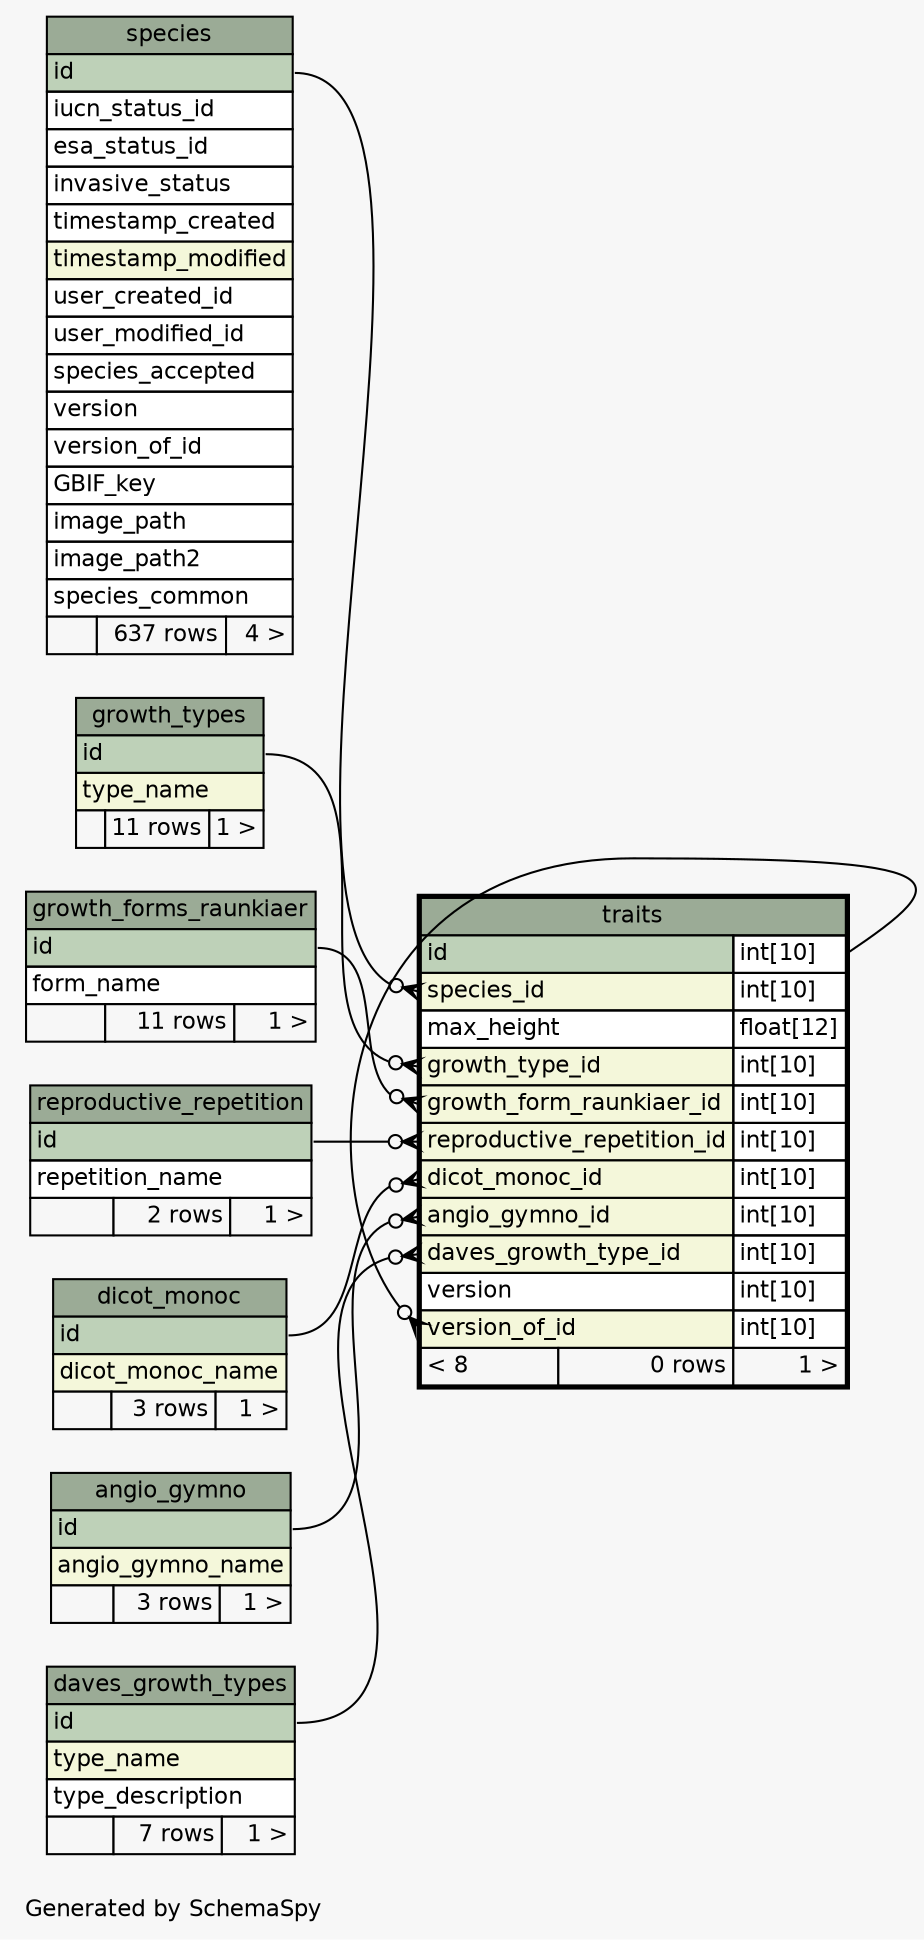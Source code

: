 // dot 2.38.0 on Mac OS X 10.11.5
// SchemaSpy rev 590
digraph "oneDegreeRelationshipsDiagram" {
  graph [
    rankdir="RL"
    bgcolor="#f7f7f7"
    label="\nGenerated by SchemaSpy"
    labeljust="l"
    nodesep="0.18"
    ranksep="0.46"
    fontname="Helvetica"
    fontsize="11"
  ];
  node [
    fontname="Helvetica"
    fontsize="11"
    shape="plaintext"
  ];
  edge [
    arrowsize="0.8"
  ];
  "traits":"angio_gymno_id":w -> "angio_gymno":"id":e [arrowhead=none dir=back arrowtail=crowodot];
  "traits":"daves_growth_type_id":w -> "daves_growth_types":"id":e [arrowhead=none dir=back arrowtail=crowodot];
  "traits":"dicot_monoc_id":w -> "dicot_monoc":"id":e [arrowhead=none dir=back arrowtail=crowodot];
  "traits":"growth_form_raunkiaer_id":w -> "growth_forms_raunkiaer":"id":e [arrowhead=none dir=back arrowtail=crowodot];
  "traits":"growth_type_id":w -> "growth_types":"id":e [arrowhead=none dir=back arrowtail=crowodot];
  "traits":"reproductive_repetition_id":w -> "reproductive_repetition":"id":e [arrowhead=none dir=back arrowtail=crowodot];
  "traits":"species_id":w -> "species":"id":e [arrowhead=none dir=back arrowtail=crowodot];
  "traits":"version_of_id":w -> "traits":"id.type":e [arrowhead=none dir=back arrowtail=crowodot];
  "angio_gymno" [
    label=<
    <TABLE BORDER="0" CELLBORDER="1" CELLSPACING="0" BGCOLOR="#ffffff">
      <TR><TD COLSPAN="3" BGCOLOR="#9bab96" ALIGN="CENTER">angio_gymno</TD></TR>
      <TR><TD PORT="id" COLSPAN="3" BGCOLOR="#bed1b8" ALIGN="LEFT">id</TD></TR>
      <TR><TD PORT="angio_gymno_name" COLSPAN="3" BGCOLOR="#f4f7da" ALIGN="LEFT">angio_gymno_name</TD></TR>
      <TR><TD ALIGN="LEFT" BGCOLOR="#f7f7f7">  </TD><TD ALIGN="RIGHT" BGCOLOR="#f7f7f7">3 rows</TD><TD ALIGN="RIGHT" BGCOLOR="#f7f7f7">1 &gt;</TD></TR>
    </TABLE>>
    URL="angio_gymno.html"
    tooltip="angio_gymno"
  ];
  "daves_growth_types" [
    label=<
    <TABLE BORDER="0" CELLBORDER="1" CELLSPACING="0" BGCOLOR="#ffffff">
      <TR><TD COLSPAN="3" BGCOLOR="#9bab96" ALIGN="CENTER">daves_growth_types</TD></TR>
      <TR><TD PORT="id" COLSPAN="3" BGCOLOR="#bed1b8" ALIGN="LEFT">id</TD></TR>
      <TR><TD PORT="type_name" COLSPAN="3" BGCOLOR="#f4f7da" ALIGN="LEFT">type_name</TD></TR>
      <TR><TD PORT="type_description" COLSPAN="3" ALIGN="LEFT">type_description</TD></TR>
      <TR><TD ALIGN="LEFT" BGCOLOR="#f7f7f7">  </TD><TD ALIGN="RIGHT" BGCOLOR="#f7f7f7">7 rows</TD><TD ALIGN="RIGHT" BGCOLOR="#f7f7f7">1 &gt;</TD></TR>
    </TABLE>>
    URL="daves_growth_types.html"
    tooltip="daves_growth_types"
  ];
  "dicot_monoc" [
    label=<
    <TABLE BORDER="0" CELLBORDER="1" CELLSPACING="0" BGCOLOR="#ffffff">
      <TR><TD COLSPAN="3" BGCOLOR="#9bab96" ALIGN="CENTER">dicot_monoc</TD></TR>
      <TR><TD PORT="id" COLSPAN="3" BGCOLOR="#bed1b8" ALIGN="LEFT">id</TD></TR>
      <TR><TD PORT="dicot_monoc_name" COLSPAN="3" BGCOLOR="#f4f7da" ALIGN="LEFT">dicot_monoc_name</TD></TR>
      <TR><TD ALIGN="LEFT" BGCOLOR="#f7f7f7">  </TD><TD ALIGN="RIGHT" BGCOLOR="#f7f7f7">3 rows</TD><TD ALIGN="RIGHT" BGCOLOR="#f7f7f7">1 &gt;</TD></TR>
    </TABLE>>
    URL="dicot_monoc.html"
    tooltip="dicot_monoc"
  ];
  "growth_forms_raunkiaer" [
    label=<
    <TABLE BORDER="0" CELLBORDER="1" CELLSPACING="0" BGCOLOR="#ffffff">
      <TR><TD COLSPAN="3" BGCOLOR="#9bab96" ALIGN="CENTER">growth_forms_raunkiaer</TD></TR>
      <TR><TD PORT="id" COLSPAN="3" BGCOLOR="#bed1b8" ALIGN="LEFT">id</TD></TR>
      <TR><TD PORT="form_name" COLSPAN="3" ALIGN="LEFT">form_name</TD></TR>
      <TR><TD ALIGN="LEFT" BGCOLOR="#f7f7f7">  </TD><TD ALIGN="RIGHT" BGCOLOR="#f7f7f7">11 rows</TD><TD ALIGN="RIGHT" BGCOLOR="#f7f7f7">1 &gt;</TD></TR>
    </TABLE>>
    URL="growth_forms_raunkiaer.html"
    tooltip="growth_forms_raunkiaer"
  ];
  "growth_types" [
    label=<
    <TABLE BORDER="0" CELLBORDER="1" CELLSPACING="0" BGCOLOR="#ffffff">
      <TR><TD COLSPAN="3" BGCOLOR="#9bab96" ALIGN="CENTER">growth_types</TD></TR>
      <TR><TD PORT="id" COLSPAN="3" BGCOLOR="#bed1b8" ALIGN="LEFT">id</TD></TR>
      <TR><TD PORT="type_name" COLSPAN="3" BGCOLOR="#f4f7da" ALIGN="LEFT">type_name</TD></TR>
      <TR><TD ALIGN="LEFT" BGCOLOR="#f7f7f7">  </TD><TD ALIGN="RIGHT" BGCOLOR="#f7f7f7">11 rows</TD><TD ALIGN="RIGHT" BGCOLOR="#f7f7f7">1 &gt;</TD></TR>
    </TABLE>>
    URL="growth_types.html"
    tooltip="growth_types"
  ];
  "reproductive_repetition" [
    label=<
    <TABLE BORDER="0" CELLBORDER="1" CELLSPACING="0" BGCOLOR="#ffffff">
      <TR><TD COLSPAN="3" BGCOLOR="#9bab96" ALIGN="CENTER">reproductive_repetition</TD></TR>
      <TR><TD PORT="id" COLSPAN="3" BGCOLOR="#bed1b8" ALIGN="LEFT">id</TD></TR>
      <TR><TD PORT="repetition_name" COLSPAN="3" ALIGN="LEFT">repetition_name</TD></TR>
      <TR><TD ALIGN="LEFT" BGCOLOR="#f7f7f7">  </TD><TD ALIGN="RIGHT" BGCOLOR="#f7f7f7">2 rows</TD><TD ALIGN="RIGHT" BGCOLOR="#f7f7f7">1 &gt;</TD></TR>
    </TABLE>>
    URL="reproductive_repetition.html"
    tooltip="reproductive_repetition"
  ];
  "species" [
    label=<
    <TABLE BORDER="0" CELLBORDER="1" CELLSPACING="0" BGCOLOR="#ffffff">
      <TR><TD COLSPAN="3" BGCOLOR="#9bab96" ALIGN="CENTER">species</TD></TR>
      <TR><TD PORT="id" COLSPAN="3" BGCOLOR="#bed1b8" ALIGN="LEFT">id</TD></TR>
      <TR><TD PORT="iucn_status_id" COLSPAN="3" ALIGN="LEFT">iucn_status_id</TD></TR>
      <TR><TD PORT="esa_status_id" COLSPAN="3" ALIGN="LEFT">esa_status_id</TD></TR>
      <TR><TD PORT="invasive_status" COLSPAN="3" ALIGN="LEFT">invasive_status</TD></TR>
      <TR><TD PORT="timestamp_created" COLSPAN="3" ALIGN="LEFT">timestamp_created</TD></TR>
      <TR><TD PORT="timestamp_modified" COLSPAN="3" BGCOLOR="#f4f7da" ALIGN="LEFT">timestamp_modified</TD></TR>
      <TR><TD PORT="user_created_id" COLSPAN="3" ALIGN="LEFT">user_created_id</TD></TR>
      <TR><TD PORT="user_modified_id" COLSPAN="3" ALIGN="LEFT">user_modified_id</TD></TR>
      <TR><TD PORT="species_accepted" COLSPAN="3" ALIGN="LEFT">species_accepted</TD></TR>
      <TR><TD PORT="version" COLSPAN="3" ALIGN="LEFT">version</TD></TR>
      <TR><TD PORT="version_of_id" COLSPAN="3" ALIGN="LEFT">version_of_id</TD></TR>
      <TR><TD PORT="GBIF_key" COLSPAN="3" ALIGN="LEFT">GBIF_key</TD></TR>
      <TR><TD PORT="image_path" COLSPAN="3" ALIGN="LEFT">image_path</TD></TR>
      <TR><TD PORT="image_path2" COLSPAN="3" ALIGN="LEFT">image_path2</TD></TR>
      <TR><TD PORT="species_common" COLSPAN="3" ALIGN="LEFT">species_common</TD></TR>
      <TR><TD ALIGN="LEFT" BGCOLOR="#f7f7f7">  </TD><TD ALIGN="RIGHT" BGCOLOR="#f7f7f7">637 rows</TD><TD ALIGN="RIGHT" BGCOLOR="#f7f7f7">4 &gt;</TD></TR>
    </TABLE>>
    URL="species.html"
    tooltip="species"
  ];
  "traits" [
    label=<
    <TABLE BORDER="2" CELLBORDER="1" CELLSPACING="0" BGCOLOR="#ffffff">
      <TR><TD COLSPAN="3" BGCOLOR="#9bab96" ALIGN="CENTER">traits</TD></TR>
      <TR><TD PORT="id" COLSPAN="2" BGCOLOR="#bed1b8" ALIGN="LEFT">id</TD><TD PORT="id.type" ALIGN="LEFT">int[10]</TD></TR>
      <TR><TD PORT="species_id" COLSPAN="2" BGCOLOR="#f4f7da" ALIGN="LEFT">species_id</TD><TD PORT="species_id.type" ALIGN="LEFT">int[10]</TD></TR>
      <TR><TD PORT="max_height" COLSPAN="2" ALIGN="LEFT">max_height</TD><TD PORT="max_height.type" ALIGN="LEFT">float[12]</TD></TR>
      <TR><TD PORT="growth_type_id" COLSPAN="2" BGCOLOR="#f4f7da" ALIGN="LEFT">growth_type_id</TD><TD PORT="growth_type_id.type" ALIGN="LEFT">int[10]</TD></TR>
      <TR><TD PORT="growth_form_raunkiaer_id" COLSPAN="2" BGCOLOR="#f4f7da" ALIGN="LEFT">growth_form_raunkiaer_id</TD><TD PORT="growth_form_raunkiaer_id.type" ALIGN="LEFT">int[10]</TD></TR>
      <TR><TD PORT="reproductive_repetition_id" COLSPAN="2" BGCOLOR="#f4f7da" ALIGN="LEFT">reproductive_repetition_id</TD><TD PORT="reproductive_repetition_id.type" ALIGN="LEFT">int[10]</TD></TR>
      <TR><TD PORT="dicot_monoc_id" COLSPAN="2" BGCOLOR="#f4f7da" ALIGN="LEFT">dicot_monoc_id</TD><TD PORT="dicot_monoc_id.type" ALIGN="LEFT">int[10]</TD></TR>
      <TR><TD PORT="angio_gymno_id" COLSPAN="2" BGCOLOR="#f4f7da" ALIGN="LEFT">angio_gymno_id</TD><TD PORT="angio_gymno_id.type" ALIGN="LEFT">int[10]</TD></TR>
      <TR><TD PORT="daves_growth_type_id" COLSPAN="2" BGCOLOR="#f4f7da" ALIGN="LEFT">daves_growth_type_id</TD><TD PORT="daves_growth_type_id.type" ALIGN="LEFT">int[10]</TD></TR>
      <TR><TD PORT="version" COLSPAN="2" ALIGN="LEFT">version</TD><TD PORT="version.type" ALIGN="LEFT">int[10]</TD></TR>
      <TR><TD PORT="version_of_id" COLSPAN="2" BGCOLOR="#f4f7da" ALIGN="LEFT">version_of_id</TD><TD PORT="version_of_id.type" ALIGN="LEFT">int[10]</TD></TR>
      <TR><TD ALIGN="LEFT" BGCOLOR="#f7f7f7">&lt; 8</TD><TD ALIGN="RIGHT" BGCOLOR="#f7f7f7">0 rows</TD><TD ALIGN="RIGHT" BGCOLOR="#f7f7f7">1 &gt;</TD></TR>
    </TABLE>>
    URL="traits.html"
    tooltip="traits"
  ];
}
